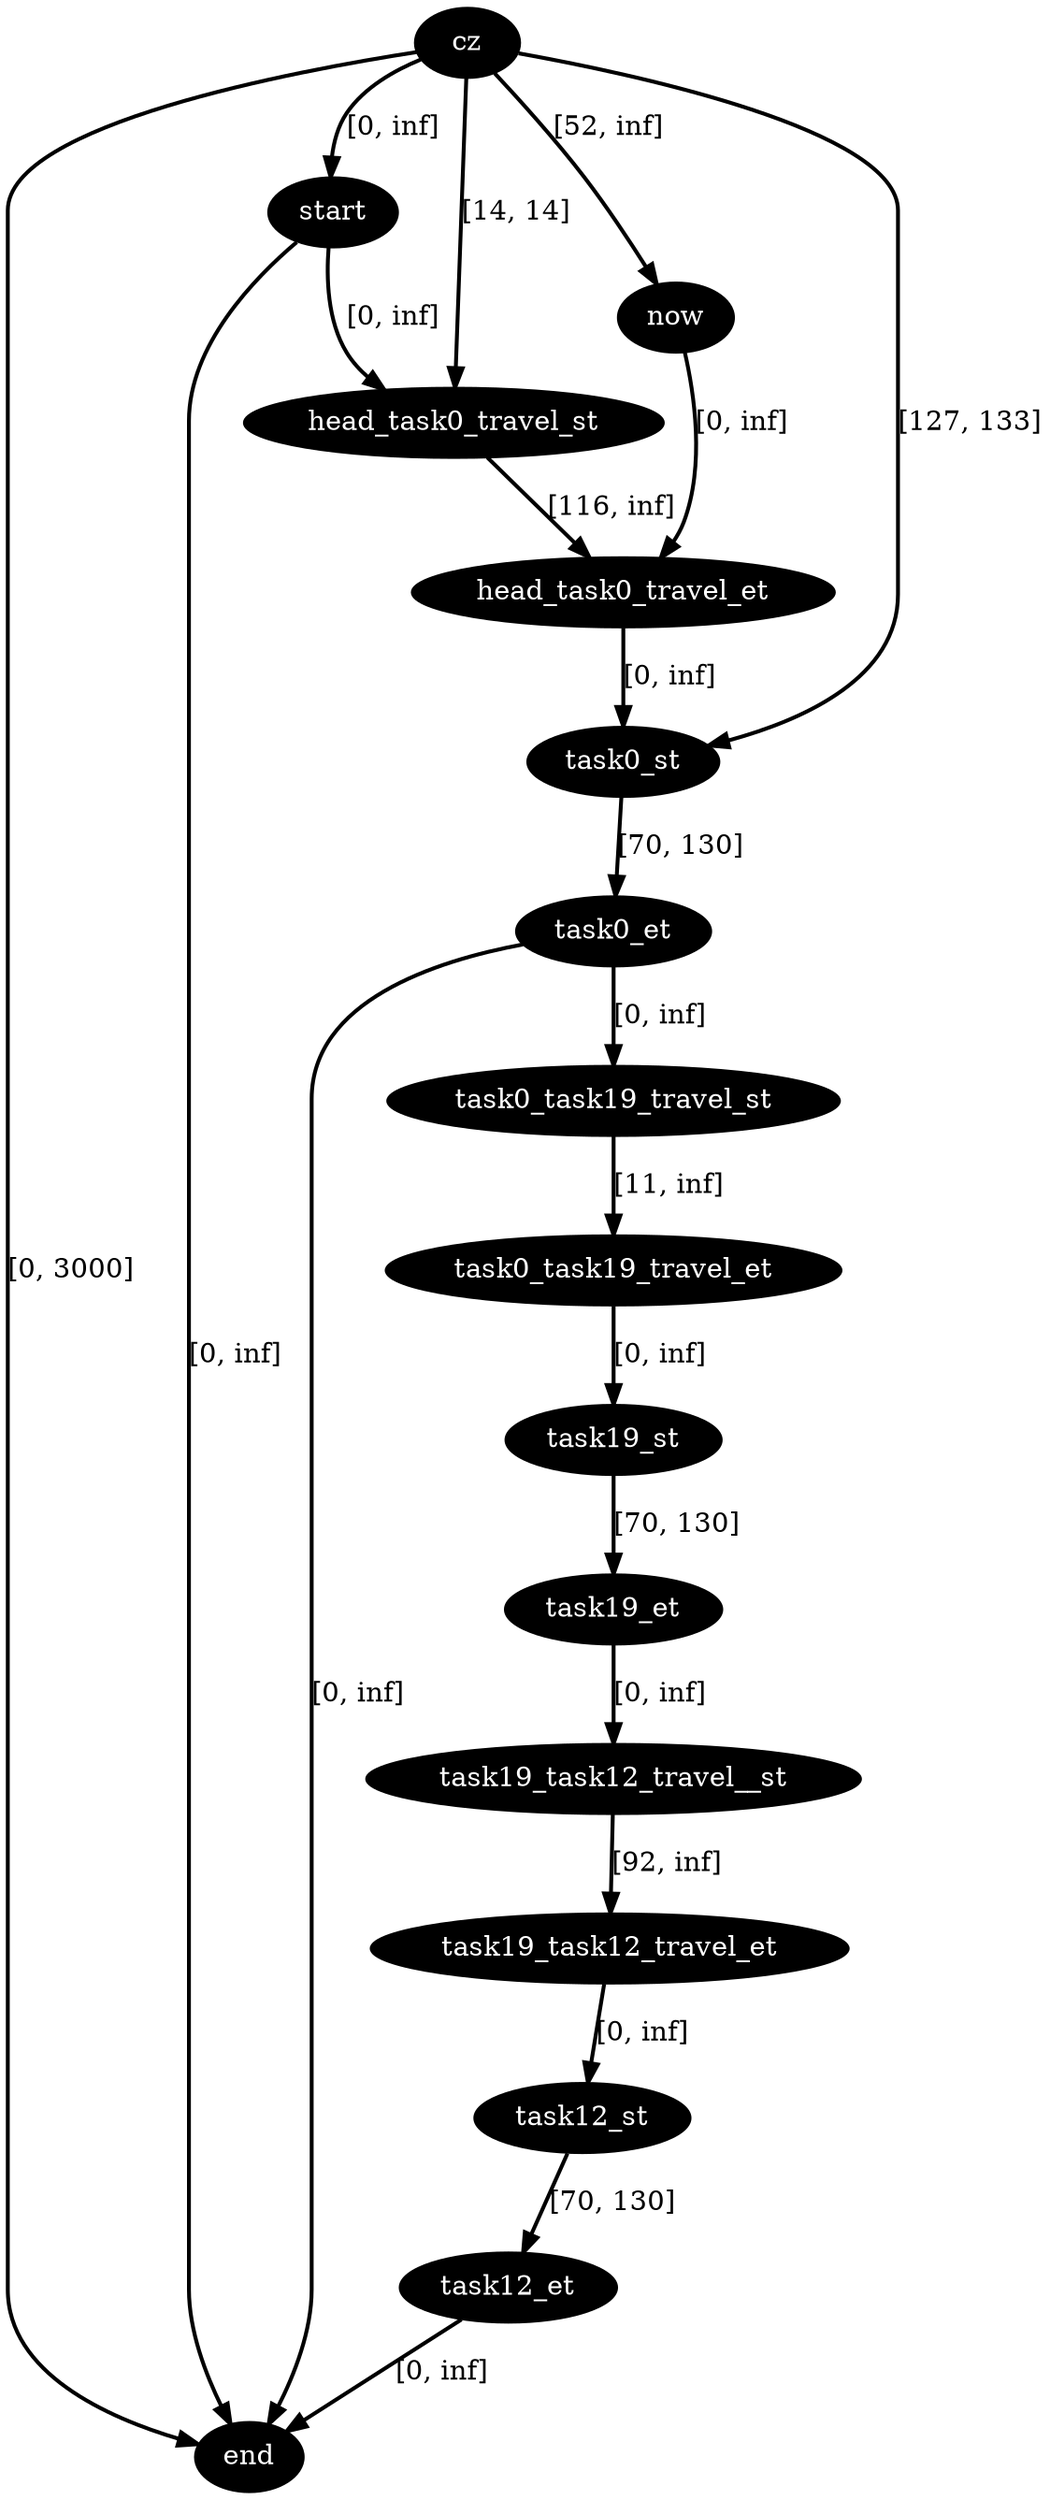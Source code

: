 digraph plan {
0[label="cz",style=filled,fillcolor=black,fontcolor=white];
1[label="start",style=filled,fillcolor=black,fontcolor=white];
2[label="now",style=filled,fillcolor=black,fontcolor=white];
3[label="end",style=filled,fillcolor=black,fontcolor=white];
7[label="head_task0_travel_st",style=filled,fillcolor=black,fontcolor=white];
8[label="head_task0_travel_et",style=filled,fillcolor=black,fontcolor=white];
9[label="task0_st",style=filled,fillcolor=black,fontcolor=white];
10[label="task0_et",style=filled,fillcolor=black,fontcolor=white];
28[label="task12_st",style=filled,fillcolor=black,fontcolor=white];
29[label="task12_et",style=filled,fillcolor=black,fontcolor=white];
64[label="task0_task19_travel_st",style=filled,fillcolor=black,fontcolor=white];
65[label="task0_task19_travel_et",style=filled,fillcolor=black,fontcolor=white];
66[label="task19_st",style=filled,fillcolor=black,fontcolor=white];
67[label="task19_et",style=filled,fillcolor=black,fontcolor=white];
68[label="task19_task12_travel__st",style=filled,fillcolor=black,fontcolor=white];
69[label="task19_task12_travel_et",style=filled,fillcolor=black,fontcolor=white];
"0"->"1"[label="[0, inf]",penwidth=2,color=black];
"0"->"3"[label="[0, 3000]",penwidth=2,color=black];
"7"->"8"[label="[116, inf]",penwidth=2,color=black];
"1"->"7"[label="[0, inf]",penwidth=2,color=black];
"0"->"7"[label="[14, 14]",penwidth=2,color=black];
"0"->"2"[label="[52, inf]",penwidth=2,color=black];
"2"->"8"[label="[0, inf]",penwidth=2,color=black];
"1"->"3"[label="[0, inf]",penwidth=2,color=black];
"10"->"3"[label="[0, inf]",penwidth=2,color=black];
"0"->"9"[label="[127, 133]",penwidth=2,color=black];
"64"->"65"[label="[11, inf]",penwidth=2,color=black];
"10"->"64"[label="[0, inf]",penwidth=2,color=black];
"9"->"10"[label="[70, 130]",penwidth=2,color=black];
"8"->"9"[label="[0, inf]",penwidth=2,color=black];
"29"->"3"[label="[0, inf]",penwidth=2,color=black];
"28"->"29"[label="[70, 130]",penwidth=2,color=black];
"69"->"28"[label="[0, inf]",penwidth=2,color=black];
"67"->"68"[label="[0, inf]",penwidth=2,color=black];
"68"->"69"[label="[92, inf]",penwidth=2,color=black];
"66"->"67"[label="[70, 130]",penwidth=2,color=black];
"65"->"66"[label="[0, inf]",penwidth=2,color=black];
}
